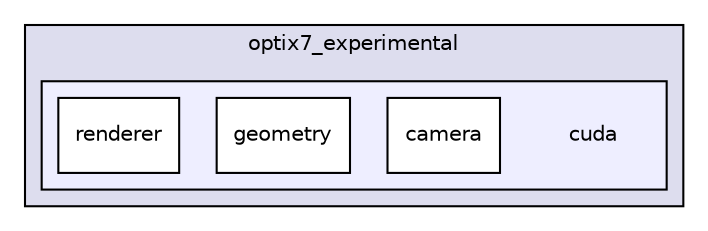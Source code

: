 digraph "platform/engines/optix7_experimental/cuda" {
  compound=true
  node [ fontsize="10", fontname="Helvetica"];
  edge [ labelfontsize="10", labelfontname="Helvetica"];
  subgraph clusterdir_25260f97aed3865a711b51cb3b50e03e {
    graph [ bgcolor="#ddddee", pencolor="black", label="optix7_experimental" fontname="Helvetica", fontsize="10", URL="dir_25260f97aed3865a711b51cb3b50e03e.html"]
  subgraph clusterdir_543ca4d887e927bbe4ecd89a70c2df6c {
    graph [ bgcolor="#eeeeff", pencolor="black", label="" URL="dir_543ca4d887e927bbe4ecd89a70c2df6c.html"];
    dir_543ca4d887e927bbe4ecd89a70c2df6c [shape=plaintext label="cuda"];
  dir_7d3dd8268000301c4454eddd4e32b760 [shape=box label="camera" fillcolor="white" style="filled" URL="dir_7d3dd8268000301c4454eddd4e32b760.html"];
  dir_fa7d8062a043f84e0c392532d3c858eb [shape=box label="geometry" fillcolor="white" style="filled" URL="dir_fa7d8062a043f84e0c392532d3c858eb.html"];
  dir_0b8fe01209a2cdc5a111d612c638ae46 [shape=box label="renderer" fillcolor="white" style="filled" URL="dir_0b8fe01209a2cdc5a111d612c638ae46.html"];
  }
  }
}
